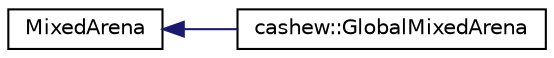 digraph "Graphical Class Hierarchy"
{
  edge [fontname="Helvetica",fontsize="10",labelfontname="Helvetica",labelfontsize="10"];
  node [fontname="Helvetica",fontsize="10",shape=record];
  rankdir="LR";
  Node0 [label="MixedArena",height=0.2,width=0.4,color="black", fillcolor="white", style="filled",URL="$struct_mixed_arena.html"];
  Node0 -> Node1 [dir="back",color="midnightblue",fontsize="10",style="solid",fontname="Helvetica"];
  Node1 [label="cashew::GlobalMixedArena",height=0.2,width=0.4,color="black", fillcolor="white", style="filled",URL="$classcashew_1_1_global_mixed_arena.html"];
}
